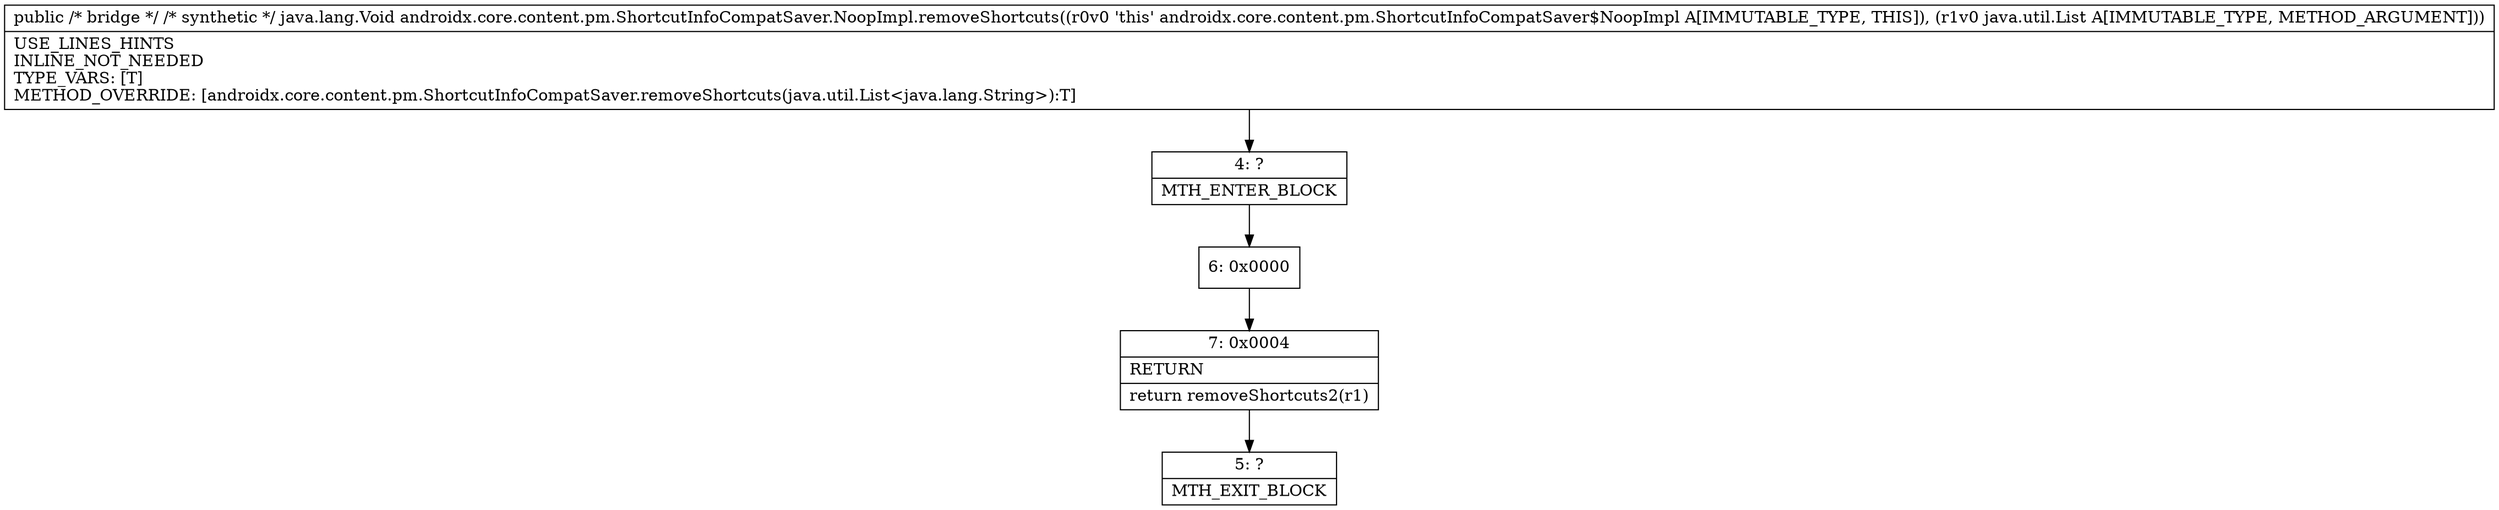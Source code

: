 digraph "CFG forandroidx.core.content.pm.ShortcutInfoCompatSaver.NoopImpl.removeShortcuts(Ljava\/util\/List;)Ljava\/lang\/Object;" {
Node_4 [shape=record,label="{4\:\ ?|MTH_ENTER_BLOCK\l}"];
Node_6 [shape=record,label="{6\:\ 0x0000}"];
Node_7 [shape=record,label="{7\:\ 0x0004|RETURN\l|return removeShortcuts2(r1)\l}"];
Node_5 [shape=record,label="{5\:\ ?|MTH_EXIT_BLOCK\l}"];
MethodNode[shape=record,label="{public \/* bridge *\/ \/* synthetic *\/ java.lang.Void androidx.core.content.pm.ShortcutInfoCompatSaver.NoopImpl.removeShortcuts((r0v0 'this' androidx.core.content.pm.ShortcutInfoCompatSaver$NoopImpl A[IMMUTABLE_TYPE, THIS]), (r1v0 java.util.List A[IMMUTABLE_TYPE, METHOD_ARGUMENT]))  | USE_LINES_HINTS\lINLINE_NOT_NEEDED\lTYPE_VARS: [T]\lMETHOD_OVERRIDE: [androidx.core.content.pm.ShortcutInfoCompatSaver.removeShortcuts(java.util.List\<java.lang.String\>):T]\l}"];
MethodNode -> Node_4;Node_4 -> Node_6;
Node_6 -> Node_7;
Node_7 -> Node_5;
}

